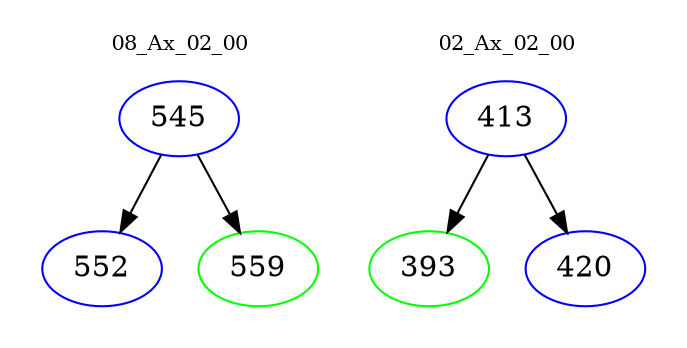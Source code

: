 digraph{
subgraph cluster_0 {
color = white
label = "08_Ax_02_00";
fontsize=10;
T0_545 [label="545", color="blue"]
T0_545 -> T0_552 [color="black"]
T0_552 [label="552", color="blue"]
T0_545 -> T0_559 [color="black"]
T0_559 [label="559", color="green"]
}
subgraph cluster_1 {
color = white
label = "02_Ax_02_00";
fontsize=10;
T1_413 [label="413", color="blue"]
T1_413 -> T1_393 [color="black"]
T1_393 [label="393", color="green"]
T1_413 -> T1_420 [color="black"]
T1_420 [label="420", color="blue"]
}
}
